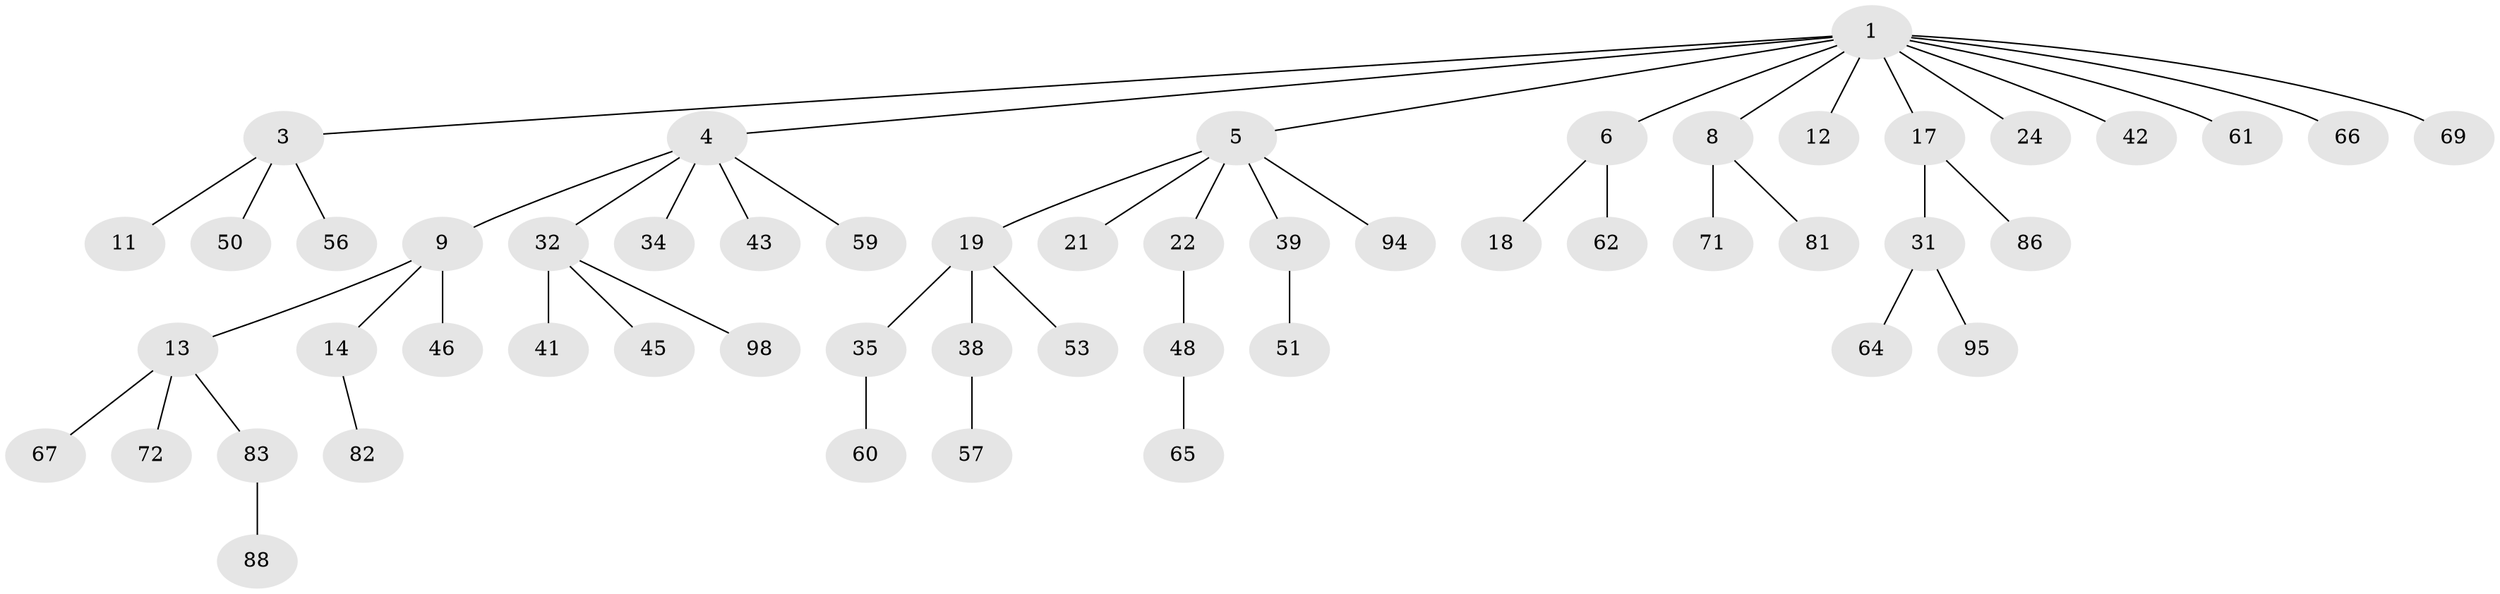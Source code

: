 // original degree distribution, {5: 0.028037383177570093, 9: 0.009345794392523364, 4: 0.11214953271028037, 6: 0.009345794392523364, 3: 0.102803738317757, 1: 0.5327102803738317, 2: 0.205607476635514}
// Generated by graph-tools (version 1.1) at 2025/15/03/09/25 04:15:22]
// undirected, 53 vertices, 52 edges
graph export_dot {
graph [start="1"]
  node [color=gray90,style=filled];
  1 [super="+2"];
  3 [super="+40+10"];
  4 [super="+68+15+7"];
  5;
  6 [super="+92"];
  8 [super="+44"];
  9;
  11;
  12;
  13 [super="+36"];
  14;
  17;
  18;
  19 [super="+78+25+30"];
  21;
  22 [super="+73+26"];
  24 [super="+28"];
  31 [super="+49"];
  32;
  34;
  35 [super="+52+80"];
  38 [super="+47+96"];
  39 [super="+58"];
  41 [super="+101"];
  42;
  43;
  45;
  46;
  48;
  50 [super="+79+75"];
  51 [super="+100"];
  53 [super="+63"];
  56 [super="+74"];
  57;
  59;
  60 [super="+91"];
  61;
  62;
  64;
  65;
  66;
  67;
  69;
  71;
  72;
  81 [super="+104"];
  82;
  83 [super="+84"];
  86;
  88;
  94;
  95 [super="+103"];
  98;
  1 -- 3;
  1 -- 5;
  1 -- 12;
  1 -- 69;
  1 -- 66;
  1 -- 4;
  1 -- 6;
  1 -- 8;
  1 -- 42;
  1 -- 17;
  1 -- 24;
  1 -- 61;
  3 -- 11;
  3 -- 56;
  3 -- 50;
  4 -- 32;
  4 -- 43;
  4 -- 9;
  4 -- 34;
  4 -- 59;
  5 -- 19;
  5 -- 21;
  5 -- 22;
  5 -- 39;
  5 -- 94;
  6 -- 18;
  6 -- 62;
  8 -- 71;
  8 -- 81;
  9 -- 13;
  9 -- 14;
  9 -- 46;
  13 -- 72;
  13 -- 67;
  13 -- 83;
  14 -- 82;
  17 -- 31;
  17 -- 86;
  19 -- 38;
  19 -- 35;
  19 -- 53;
  22 -- 48;
  31 -- 95;
  31 -- 64;
  32 -- 41;
  32 -- 45;
  32 -- 98;
  35 -- 60;
  38 -- 57;
  39 -- 51;
  48 -- 65;
  83 -- 88;
}
